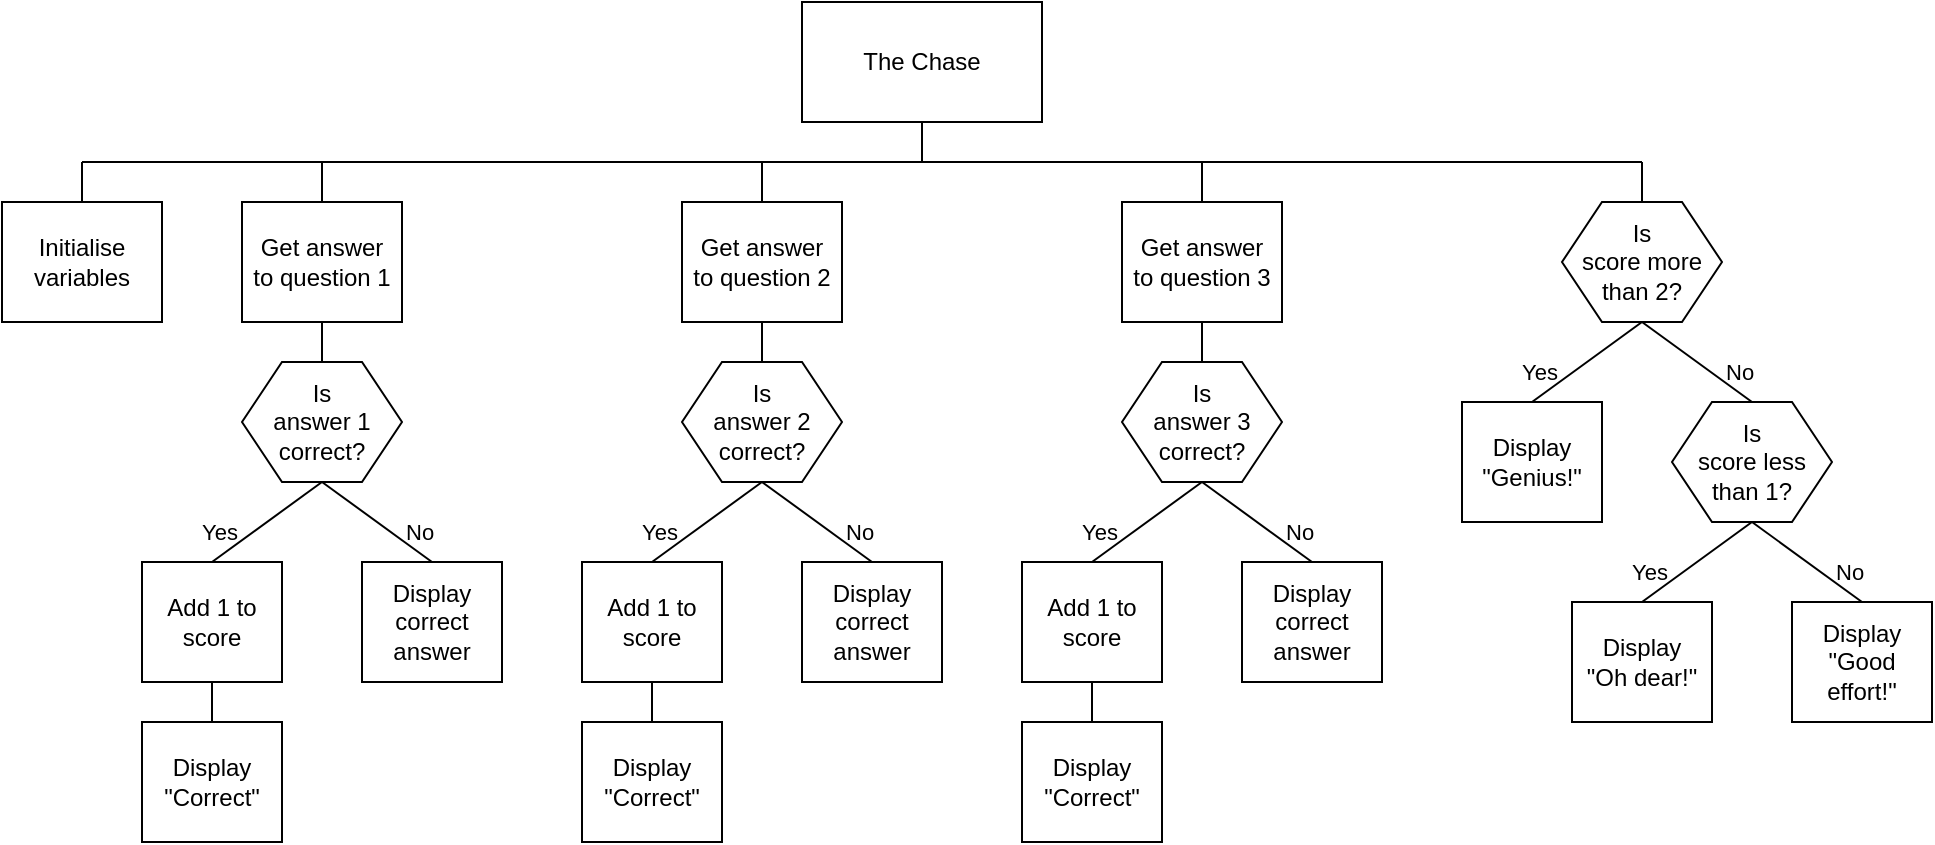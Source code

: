 <mxfile version="24.7.8">
  <diagram name="sd" id="aq687RSopb6HTgE1FDYR">
    <mxGraphModel dx="882" dy="677" grid="1" gridSize="10" guides="1" tooltips="1" connect="1" arrows="1" fold="1" page="1" pageScale="1" pageWidth="1169" pageHeight="827" math="0" shadow="0">
      <root>
        <mxCell id="0" />
        <mxCell id="1" parent="0" />
        <mxCell id="0cQ1x41xjmS91qTvwNKJ-66" style="edgeStyle=none;shape=connector;rounded=0;orthogonalLoop=1;jettySize=auto;html=1;exitX=0.5;exitY=1;exitDx=0;exitDy=0;labelBackgroundColor=default;strokeColor=default;fontFamily=Helvetica;fontSize=11;fontColor=default;endArrow=none;endFill=0;" parent="1" source="0cQ1x41xjmS91qTvwNKJ-1" edge="1">
          <mxGeometry relative="1" as="geometry">
            <mxPoint x="500" y="160" as="targetPoint" />
          </mxGeometry>
        </mxCell>
        <mxCell id="0cQ1x41xjmS91qTvwNKJ-1" value="The Chase" style="rounded=0;whiteSpace=wrap;html=1;spacingLeft=4;spacingRight=4;" parent="1" vertex="1">
          <mxGeometry x="440" y="80" width="120" height="60" as="geometry" />
        </mxCell>
        <mxCell id="0cQ1x41xjmS91qTvwNKJ-8" style="rounded=0;orthogonalLoop=1;jettySize=auto;html=1;exitX=0.5;exitY=1;exitDx=0;exitDy=0;entryX=0.5;entryY=0;entryDx=0;entryDy=0;endArrow=none;endFill=0;" parent="1" source="0cQ1x41xjmS91qTvwNKJ-2" target="0cQ1x41xjmS91qTvwNKJ-4" edge="1">
          <mxGeometry relative="1" as="geometry" />
        </mxCell>
        <mxCell id="0cQ1x41xjmS91qTvwNKJ-62" style="edgeStyle=none;shape=connector;rounded=0;orthogonalLoop=1;jettySize=auto;html=1;exitX=0.5;exitY=0;exitDx=0;exitDy=0;labelBackgroundColor=default;strokeColor=default;fontFamily=Helvetica;fontSize=11;fontColor=default;endArrow=none;endFill=0;" parent="1" source="0cQ1x41xjmS91qTvwNKJ-2" edge="1">
          <mxGeometry relative="1" as="geometry">
            <mxPoint x="200" y="160" as="targetPoint" />
          </mxGeometry>
        </mxCell>
        <mxCell id="0cQ1x41xjmS91qTvwNKJ-2" value="Get answer to question 1" style="rounded=0;whiteSpace=wrap;html=1;spacingLeft=4;spacingRight=4;" parent="1" vertex="1">
          <mxGeometry x="160" y="180" width="80" height="60" as="geometry" />
        </mxCell>
        <mxCell id="0cQ1x41xjmS91qTvwNKJ-9" style="shape=connector;rounded=0;orthogonalLoop=1;jettySize=auto;html=1;exitX=0.5;exitY=1;exitDx=0;exitDy=0;entryX=0.5;entryY=0;entryDx=0;entryDy=0;labelBackgroundColor=default;strokeColor=default;fontFamily=Helvetica;fontSize=11;fontColor=default;endArrow=none;endFill=0;" parent="1" source="0cQ1x41xjmS91qTvwNKJ-4" target="0cQ1x41xjmS91qTvwNKJ-5" edge="1">
          <mxGeometry relative="1" as="geometry" />
        </mxCell>
        <mxCell id="0cQ1x41xjmS91qTvwNKJ-10" style="edgeStyle=none;shape=connector;rounded=0;orthogonalLoop=1;jettySize=auto;html=1;exitX=0.5;exitY=1;exitDx=0;exitDy=0;entryX=0.5;entryY=0;entryDx=0;entryDy=0;labelBackgroundColor=default;strokeColor=default;fontFamily=Helvetica;fontSize=11;fontColor=default;endArrow=none;endFill=0;" parent="1" source="0cQ1x41xjmS91qTvwNKJ-4" target="0cQ1x41xjmS91qTvwNKJ-7" edge="1">
          <mxGeometry relative="1" as="geometry" />
        </mxCell>
        <mxCell id="0cQ1x41xjmS91qTvwNKJ-4" value="Is&lt;br&gt;answer 1&lt;br&gt;correct?" style="shape=hexagon;perimeter=hexagonPerimeter2;whiteSpace=wrap;html=1;fixedSize=1;spacingLeft=8;spacingRight=8;" parent="1" vertex="1">
          <mxGeometry x="160" y="260" width="80" height="60" as="geometry" />
        </mxCell>
        <mxCell id="0cQ1x41xjmS91qTvwNKJ-11" style="edgeStyle=none;shape=connector;rounded=0;orthogonalLoop=1;jettySize=auto;html=1;exitX=0.5;exitY=1;exitDx=0;exitDy=0;entryX=0.5;entryY=0;entryDx=0;entryDy=0;labelBackgroundColor=default;strokeColor=default;fontFamily=Helvetica;fontSize=11;fontColor=default;endArrow=none;endFill=0;" parent="1" source="0cQ1x41xjmS91qTvwNKJ-5" target="0cQ1x41xjmS91qTvwNKJ-6" edge="1">
          <mxGeometry relative="1" as="geometry" />
        </mxCell>
        <mxCell id="0cQ1x41xjmS91qTvwNKJ-5" value="Add 1 to score" style="rounded=0;whiteSpace=wrap;html=1;spacingLeft=4;spacingRight=4;" parent="1" vertex="1">
          <mxGeometry x="110" y="360" width="70" height="60" as="geometry" />
        </mxCell>
        <mxCell id="0cQ1x41xjmS91qTvwNKJ-6" value="Display &quot;Correct&quot;" style="rounded=0;whiteSpace=wrap;html=1;spacingLeft=4;spacingRight=4;" parent="1" vertex="1">
          <mxGeometry x="110" y="440" width="70" height="60" as="geometry" />
        </mxCell>
        <mxCell id="0cQ1x41xjmS91qTvwNKJ-7" value="Display correct answer" style="rounded=0;whiteSpace=wrap;html=1;spacingLeft=4;spacingRight=4;" parent="1" vertex="1">
          <mxGeometry x="220" y="360" width="70" height="60" as="geometry" />
        </mxCell>
        <mxCell id="0cQ1x41xjmS91qTvwNKJ-21" style="rounded=0;orthogonalLoop=1;jettySize=auto;html=1;exitX=0.5;exitY=1;exitDx=0;exitDy=0;entryX=0.5;entryY=0;entryDx=0;entryDy=0;endArrow=none;endFill=0;" parent="1" source="0cQ1x41xjmS91qTvwNKJ-22" target="0cQ1x41xjmS91qTvwNKJ-25" edge="1">
          <mxGeometry relative="1" as="geometry" />
        </mxCell>
        <mxCell id="0cQ1x41xjmS91qTvwNKJ-63" style="edgeStyle=none;shape=connector;rounded=0;orthogonalLoop=1;jettySize=auto;html=1;exitX=0.5;exitY=0;exitDx=0;exitDy=0;labelBackgroundColor=default;strokeColor=default;fontFamily=Helvetica;fontSize=11;fontColor=default;endArrow=none;endFill=0;" parent="1" source="0cQ1x41xjmS91qTvwNKJ-22" edge="1">
          <mxGeometry relative="1" as="geometry">
            <mxPoint x="420" y="160" as="targetPoint" />
          </mxGeometry>
        </mxCell>
        <mxCell id="0cQ1x41xjmS91qTvwNKJ-22" value="Get answer to question 2" style="rounded=0;whiteSpace=wrap;html=1;spacingLeft=4;spacingRight=4;" parent="1" vertex="1">
          <mxGeometry x="380" y="180" width="80" height="60" as="geometry" />
        </mxCell>
        <mxCell id="0cQ1x41xjmS91qTvwNKJ-23" style="shape=connector;rounded=0;orthogonalLoop=1;jettySize=auto;html=1;exitX=0.5;exitY=1;exitDx=0;exitDy=0;entryX=0.5;entryY=0;entryDx=0;entryDy=0;labelBackgroundColor=default;strokeColor=default;fontFamily=Helvetica;fontSize=11;fontColor=default;endArrow=none;endFill=0;" parent="1" source="0cQ1x41xjmS91qTvwNKJ-25" target="0cQ1x41xjmS91qTvwNKJ-27" edge="1">
          <mxGeometry relative="1" as="geometry" />
        </mxCell>
        <mxCell id="0cQ1x41xjmS91qTvwNKJ-24" style="edgeStyle=none;shape=connector;rounded=0;orthogonalLoop=1;jettySize=auto;html=1;exitX=0.5;exitY=1;exitDx=0;exitDy=0;entryX=0.5;entryY=0;entryDx=0;entryDy=0;labelBackgroundColor=default;strokeColor=default;fontFamily=Helvetica;fontSize=11;fontColor=default;endArrow=none;endFill=0;" parent="1" source="0cQ1x41xjmS91qTvwNKJ-25" target="0cQ1x41xjmS91qTvwNKJ-29" edge="1">
          <mxGeometry relative="1" as="geometry" />
        </mxCell>
        <mxCell id="0cQ1x41xjmS91qTvwNKJ-25" value="Is&lt;br&gt;answer 2&lt;br&gt;correct?" style="shape=hexagon;perimeter=hexagonPerimeter2;whiteSpace=wrap;html=1;fixedSize=1;spacingLeft=8;spacingRight=8;" parent="1" vertex="1">
          <mxGeometry x="380" y="260" width="80" height="60" as="geometry" />
        </mxCell>
        <mxCell id="0cQ1x41xjmS91qTvwNKJ-26" style="edgeStyle=none;shape=connector;rounded=0;orthogonalLoop=1;jettySize=auto;html=1;exitX=0.5;exitY=1;exitDx=0;exitDy=0;entryX=0.5;entryY=0;entryDx=0;entryDy=0;labelBackgroundColor=default;strokeColor=default;fontFamily=Helvetica;fontSize=11;fontColor=default;endArrow=none;endFill=0;" parent="1" source="0cQ1x41xjmS91qTvwNKJ-27" target="0cQ1x41xjmS91qTvwNKJ-28" edge="1">
          <mxGeometry relative="1" as="geometry" />
        </mxCell>
        <mxCell id="0cQ1x41xjmS91qTvwNKJ-27" value="Add 1 to score" style="rounded=0;whiteSpace=wrap;html=1;spacingLeft=4;spacingRight=4;" parent="1" vertex="1">
          <mxGeometry x="330" y="360" width="70" height="60" as="geometry" />
        </mxCell>
        <mxCell id="0cQ1x41xjmS91qTvwNKJ-28" value="Display &quot;Correct&quot;" style="rounded=0;whiteSpace=wrap;html=1;spacingLeft=4;spacingRight=4;" parent="1" vertex="1">
          <mxGeometry x="330" y="440" width="70" height="60" as="geometry" />
        </mxCell>
        <mxCell id="0cQ1x41xjmS91qTvwNKJ-29" value="Display correct answer" style="rounded=0;whiteSpace=wrap;html=1;spacingLeft=4;spacingRight=4;" parent="1" vertex="1">
          <mxGeometry x="440" y="360" width="70" height="60" as="geometry" />
        </mxCell>
        <mxCell id="0cQ1x41xjmS91qTvwNKJ-30" value="Yes" style="text;html=1;strokeColor=none;fillColor=none;align=right;verticalAlign=middle;whiteSpace=wrap;rounded=0;fontSize=11;fontFamily=Helvetica;fontColor=default;" parent="1" vertex="1">
          <mxGeometry x="130" y="330" width="30" height="30" as="geometry" />
        </mxCell>
        <mxCell id="0cQ1x41xjmS91qTvwNKJ-31" value="No" style="text;html=1;strokeColor=none;fillColor=none;align=left;verticalAlign=middle;whiteSpace=wrap;rounded=0;fontSize=11;fontFamily=Helvetica;fontColor=default;" parent="1" vertex="1">
          <mxGeometry x="240" y="330" width="30" height="30" as="geometry" />
        </mxCell>
        <mxCell id="0cQ1x41xjmS91qTvwNKJ-32" value="Yes" style="text;html=1;strokeColor=none;fillColor=none;align=right;verticalAlign=middle;whiteSpace=wrap;rounded=0;fontSize=11;fontFamily=Helvetica;fontColor=default;" parent="1" vertex="1">
          <mxGeometry x="350" y="330" width="30" height="30" as="geometry" />
        </mxCell>
        <mxCell id="0cQ1x41xjmS91qTvwNKJ-34" value="No" style="text;html=1;strokeColor=none;fillColor=none;align=left;verticalAlign=middle;whiteSpace=wrap;rounded=0;fontSize=11;fontFamily=Helvetica;fontColor=default;" parent="1" vertex="1">
          <mxGeometry x="460" y="330" width="30" height="30" as="geometry" />
        </mxCell>
        <mxCell id="0cQ1x41xjmS91qTvwNKJ-35" style="rounded=0;orthogonalLoop=1;jettySize=auto;html=1;exitX=0.5;exitY=1;exitDx=0;exitDy=0;entryX=0.5;entryY=0;entryDx=0;entryDy=0;endArrow=none;endFill=0;" parent="1" source="0cQ1x41xjmS91qTvwNKJ-36" target="0cQ1x41xjmS91qTvwNKJ-39" edge="1">
          <mxGeometry relative="1" as="geometry" />
        </mxCell>
        <mxCell id="0cQ1x41xjmS91qTvwNKJ-64" style="edgeStyle=none;shape=connector;rounded=0;orthogonalLoop=1;jettySize=auto;html=1;exitX=0.5;exitY=0;exitDx=0;exitDy=0;labelBackgroundColor=default;strokeColor=default;fontFamily=Helvetica;fontSize=11;fontColor=default;endArrow=none;endFill=0;" parent="1" source="0cQ1x41xjmS91qTvwNKJ-36" edge="1">
          <mxGeometry relative="1" as="geometry">
            <mxPoint x="640" y="160" as="targetPoint" />
          </mxGeometry>
        </mxCell>
        <mxCell id="0cQ1x41xjmS91qTvwNKJ-36" value="Get answer to question 3" style="rounded=0;whiteSpace=wrap;html=1;spacingLeft=4;spacingRight=4;" parent="1" vertex="1">
          <mxGeometry x="600" y="180" width="80" height="60" as="geometry" />
        </mxCell>
        <mxCell id="0cQ1x41xjmS91qTvwNKJ-37" style="shape=connector;rounded=0;orthogonalLoop=1;jettySize=auto;html=1;exitX=0.5;exitY=1;exitDx=0;exitDy=0;entryX=0.5;entryY=0;entryDx=0;entryDy=0;labelBackgroundColor=default;strokeColor=default;fontFamily=Helvetica;fontSize=11;fontColor=default;endArrow=none;endFill=0;" parent="1" source="0cQ1x41xjmS91qTvwNKJ-39" target="0cQ1x41xjmS91qTvwNKJ-41" edge="1">
          <mxGeometry relative="1" as="geometry" />
        </mxCell>
        <mxCell id="0cQ1x41xjmS91qTvwNKJ-38" style="edgeStyle=none;shape=connector;rounded=0;orthogonalLoop=1;jettySize=auto;html=1;exitX=0.5;exitY=1;exitDx=0;exitDy=0;entryX=0.5;entryY=0;entryDx=0;entryDy=0;labelBackgroundColor=default;strokeColor=default;fontFamily=Helvetica;fontSize=11;fontColor=default;endArrow=none;endFill=0;" parent="1" source="0cQ1x41xjmS91qTvwNKJ-39" target="0cQ1x41xjmS91qTvwNKJ-43" edge="1">
          <mxGeometry relative="1" as="geometry" />
        </mxCell>
        <mxCell id="0cQ1x41xjmS91qTvwNKJ-39" value="Is&lt;br&gt;answer 3&lt;br&gt;correct?" style="shape=hexagon;perimeter=hexagonPerimeter2;whiteSpace=wrap;html=1;fixedSize=1;spacingLeft=8;spacingRight=8;" parent="1" vertex="1">
          <mxGeometry x="600" y="260" width="80" height="60" as="geometry" />
        </mxCell>
        <mxCell id="0cQ1x41xjmS91qTvwNKJ-40" style="edgeStyle=none;shape=connector;rounded=0;orthogonalLoop=1;jettySize=auto;html=1;exitX=0.5;exitY=1;exitDx=0;exitDy=0;entryX=0.5;entryY=0;entryDx=0;entryDy=0;labelBackgroundColor=default;strokeColor=default;fontFamily=Helvetica;fontSize=11;fontColor=default;endArrow=none;endFill=0;" parent="1" source="0cQ1x41xjmS91qTvwNKJ-41" target="0cQ1x41xjmS91qTvwNKJ-42" edge="1">
          <mxGeometry relative="1" as="geometry" />
        </mxCell>
        <mxCell id="0cQ1x41xjmS91qTvwNKJ-41" value="Add 1 to score" style="rounded=0;whiteSpace=wrap;html=1;spacingLeft=4;spacingRight=4;" parent="1" vertex="1">
          <mxGeometry x="550" y="360" width="70" height="60" as="geometry" />
        </mxCell>
        <mxCell id="0cQ1x41xjmS91qTvwNKJ-42" value="Display &quot;Correct&quot;" style="rounded=0;whiteSpace=wrap;html=1;spacingLeft=4;spacingRight=4;" parent="1" vertex="1">
          <mxGeometry x="550" y="440" width="70" height="60" as="geometry" />
        </mxCell>
        <mxCell id="0cQ1x41xjmS91qTvwNKJ-43" value="Display correct answer" style="rounded=0;whiteSpace=wrap;html=1;spacingLeft=4;spacingRight=4;" parent="1" vertex="1">
          <mxGeometry x="660" y="360" width="70" height="60" as="geometry" />
        </mxCell>
        <mxCell id="0cQ1x41xjmS91qTvwNKJ-44" value="Yes" style="text;html=1;strokeColor=none;fillColor=none;align=right;verticalAlign=middle;whiteSpace=wrap;rounded=0;fontSize=11;fontFamily=Helvetica;fontColor=default;" parent="1" vertex="1">
          <mxGeometry x="570" y="330" width="30" height="30" as="geometry" />
        </mxCell>
        <mxCell id="0cQ1x41xjmS91qTvwNKJ-45" value="No" style="text;html=1;strokeColor=none;fillColor=none;align=left;verticalAlign=middle;whiteSpace=wrap;rounded=0;fontSize=11;fontFamily=Helvetica;fontColor=default;" parent="1" vertex="1">
          <mxGeometry x="680" y="330" width="30" height="30" as="geometry" />
        </mxCell>
        <mxCell id="0cQ1x41xjmS91qTvwNKJ-65" style="edgeStyle=none;shape=connector;rounded=0;orthogonalLoop=1;jettySize=auto;html=1;exitX=0.5;exitY=0;exitDx=0;exitDy=0;labelBackgroundColor=default;strokeColor=default;fontFamily=Helvetica;fontSize=11;fontColor=default;endArrow=none;endFill=0;" parent="1" source="0cQ1x41xjmS91qTvwNKJ-46" edge="1">
          <mxGeometry relative="1" as="geometry">
            <mxPoint x="860" y="160" as="targetPoint" />
          </mxGeometry>
        </mxCell>
        <mxCell id="0cQ1x41xjmS91qTvwNKJ-46" value="Is&lt;br&gt;score more than 2?" style="shape=hexagon;perimeter=hexagonPerimeter2;whiteSpace=wrap;html=1;fixedSize=1;spacingLeft=6;spacingRight=6;" parent="1" vertex="1">
          <mxGeometry x="820" y="180" width="80" height="60" as="geometry" />
        </mxCell>
        <mxCell id="0cQ1x41xjmS91qTvwNKJ-47" style="shape=connector;rounded=0;orthogonalLoop=1;jettySize=auto;html=1;entryX=0.5;entryY=0;entryDx=0;entryDy=0;labelBackgroundColor=default;strokeColor=default;fontFamily=Helvetica;fontSize=11;fontColor=default;endArrow=none;endFill=0;exitX=0.5;exitY=1;exitDx=0;exitDy=0;" parent="1" source="0cQ1x41xjmS91qTvwNKJ-46" target="0cQ1x41xjmS91qTvwNKJ-50" edge="1">
          <mxGeometry relative="1" as="geometry">
            <mxPoint x="860" y="240" as="sourcePoint" />
          </mxGeometry>
        </mxCell>
        <mxCell id="0cQ1x41xjmS91qTvwNKJ-48" style="edgeStyle=none;shape=connector;rounded=0;orthogonalLoop=1;jettySize=auto;html=1;labelBackgroundColor=default;strokeColor=default;fontFamily=Helvetica;fontSize=11;fontColor=default;endArrow=none;endFill=0;exitX=0.5;exitY=1;exitDx=0;exitDy=0;entryX=0.5;entryY=0;entryDx=0;entryDy=0;" parent="1" source="0cQ1x41xjmS91qTvwNKJ-46" target="0cQ1x41xjmS91qTvwNKJ-54" edge="1">
          <mxGeometry relative="1" as="geometry">
            <mxPoint x="860" y="260" as="sourcePoint" />
            <mxPoint x="880" y="290" as="targetPoint" />
          </mxGeometry>
        </mxCell>
        <mxCell id="0cQ1x41xjmS91qTvwNKJ-50" value="Display &quot;Genius!&quot;" style="rounded=0;whiteSpace=wrap;html=1;spacingLeft=4;spacingRight=4;" parent="1" vertex="1">
          <mxGeometry x="770" y="280" width="70" height="60" as="geometry" />
        </mxCell>
        <mxCell id="0cQ1x41xjmS91qTvwNKJ-52" value="Yes" style="text;html=1;strokeColor=none;fillColor=none;align=right;verticalAlign=middle;whiteSpace=wrap;rounded=0;fontSize=11;fontFamily=Helvetica;fontColor=default;" parent="1" vertex="1">
          <mxGeometry x="790" y="250" width="30" height="30" as="geometry" />
        </mxCell>
        <mxCell id="0cQ1x41xjmS91qTvwNKJ-53" value="No" style="text;html=1;strokeColor=none;fillColor=none;align=left;verticalAlign=middle;whiteSpace=wrap;rounded=0;fontSize=11;fontFamily=Helvetica;fontColor=default;" parent="1" vertex="1">
          <mxGeometry x="900" y="250" width="30" height="30" as="geometry" />
        </mxCell>
        <mxCell id="0cQ1x41xjmS91qTvwNKJ-54" value="Is&lt;br&gt;score less than 1?" style="shape=hexagon;perimeter=hexagonPerimeter2;whiteSpace=wrap;html=1;fixedSize=1;spacingLeft=6;spacingRight=6;" parent="1" vertex="1">
          <mxGeometry x="875" y="280" width="80" height="60" as="geometry" />
        </mxCell>
        <mxCell id="0cQ1x41xjmS91qTvwNKJ-55" style="shape=connector;rounded=0;orthogonalLoop=1;jettySize=auto;html=1;entryX=0.5;entryY=0;entryDx=0;entryDy=0;labelBackgroundColor=default;strokeColor=default;fontFamily=Helvetica;fontSize=11;fontColor=default;endArrow=none;endFill=0;exitX=0.5;exitY=1;exitDx=0;exitDy=0;" parent="1" source="0cQ1x41xjmS91qTvwNKJ-54" target="0cQ1x41xjmS91qTvwNKJ-57" edge="1">
          <mxGeometry relative="1" as="geometry">
            <mxPoint x="915" y="340" as="sourcePoint" />
          </mxGeometry>
        </mxCell>
        <mxCell id="0cQ1x41xjmS91qTvwNKJ-56" style="edgeStyle=none;shape=connector;rounded=0;orthogonalLoop=1;jettySize=auto;html=1;entryX=0.5;entryY=0;entryDx=0;entryDy=0;labelBackgroundColor=default;strokeColor=default;fontFamily=Helvetica;fontSize=11;fontColor=default;endArrow=none;endFill=0;exitX=0.5;exitY=1;exitDx=0;exitDy=0;" parent="1" source="0cQ1x41xjmS91qTvwNKJ-54" target="0cQ1x41xjmS91qTvwNKJ-58" edge="1">
          <mxGeometry relative="1" as="geometry">
            <mxPoint x="980" y="340" as="sourcePoint" />
          </mxGeometry>
        </mxCell>
        <mxCell id="0cQ1x41xjmS91qTvwNKJ-57" value="Display &quot;Oh dear!&quot;" style="rounded=0;whiteSpace=wrap;html=1;spacingLeft=4;spacingRight=4;" parent="1" vertex="1">
          <mxGeometry x="825" y="380" width="70" height="60" as="geometry" />
        </mxCell>
        <mxCell id="0cQ1x41xjmS91qTvwNKJ-58" value="Display &quot;Good effort!&quot;" style="rounded=0;whiteSpace=wrap;html=1;spacingLeft=4;spacingRight=4;" parent="1" vertex="1">
          <mxGeometry x="935" y="380" width="70" height="60" as="geometry" />
        </mxCell>
        <mxCell id="0cQ1x41xjmS91qTvwNKJ-59" value="Yes" style="text;html=1;strokeColor=none;fillColor=none;align=right;verticalAlign=middle;whiteSpace=wrap;rounded=0;fontSize=11;fontFamily=Helvetica;fontColor=default;" parent="1" vertex="1">
          <mxGeometry x="845" y="350" width="30" height="30" as="geometry" />
        </mxCell>
        <mxCell id="0cQ1x41xjmS91qTvwNKJ-60" value="No" style="text;html=1;strokeColor=none;fillColor=none;align=left;verticalAlign=middle;whiteSpace=wrap;rounded=0;fontSize=11;fontFamily=Helvetica;fontColor=default;" parent="1" vertex="1">
          <mxGeometry x="955" y="350" width="30" height="30" as="geometry" />
        </mxCell>
        <mxCell id="0cQ1x41xjmS91qTvwNKJ-61" value="" style="endArrow=none;html=1;rounded=0;labelBackgroundColor=default;strokeColor=default;fontFamily=Helvetica;fontSize=11;fontColor=default;shape=connector;" parent="1" edge="1">
          <mxGeometry width="50" height="50" relative="1" as="geometry">
            <mxPoint x="80" y="160" as="sourcePoint" />
            <mxPoint x="860" y="160" as="targetPoint" />
          </mxGeometry>
        </mxCell>
        <mxCell id="E6WHr_Vs9KMxt90ATPTh-3" style="rounded=0;orthogonalLoop=1;jettySize=auto;html=1;exitX=0.5;exitY=0;exitDx=0;exitDy=0;endArrow=none;endFill=0;" parent="1" source="E6WHr_Vs9KMxt90ATPTh-2" edge="1">
          <mxGeometry relative="1" as="geometry">
            <mxPoint x="80" y="160" as="targetPoint" />
          </mxGeometry>
        </mxCell>
        <mxCell id="E6WHr_Vs9KMxt90ATPTh-2" value="Initialise variables" style="rounded=0;whiteSpace=wrap;html=1;" parent="1" vertex="1">
          <mxGeometry x="40" y="180" width="80" height="60" as="geometry" />
        </mxCell>
      </root>
    </mxGraphModel>
  </diagram>
</mxfile>
